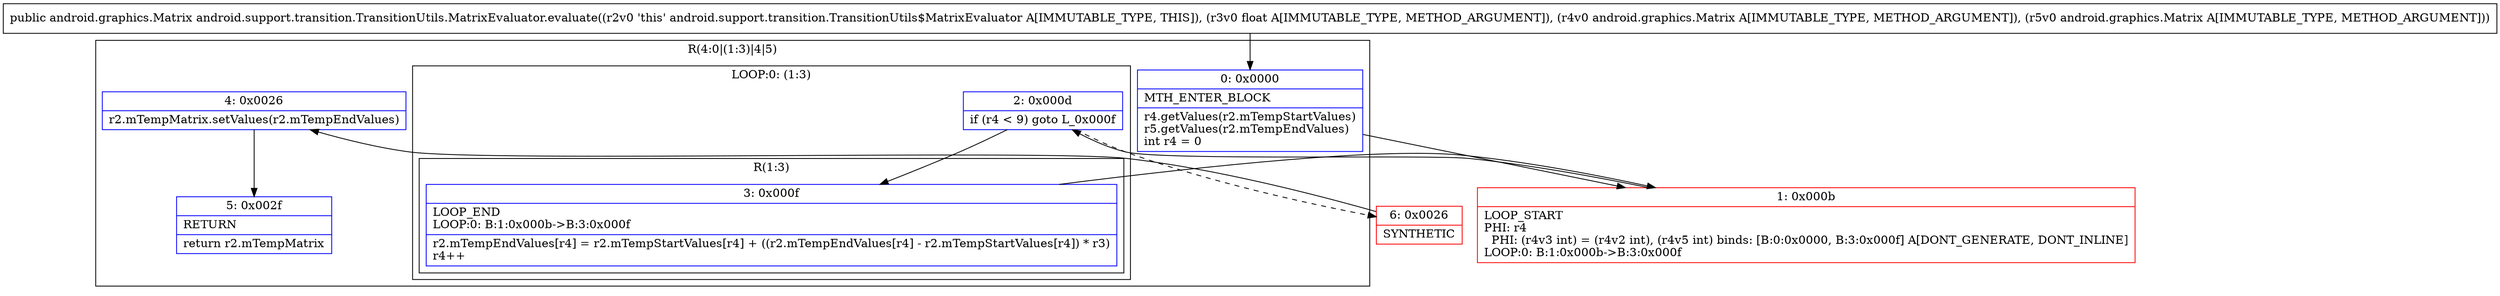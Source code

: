 digraph "CFG forandroid.support.transition.TransitionUtils.MatrixEvaluator.evaluate(FLandroid\/graphics\/Matrix;Landroid\/graphics\/Matrix;)Landroid\/graphics\/Matrix;" {
subgraph cluster_Region_1499732137 {
label = "R(4:0|(1:3)|4|5)";
node [shape=record,color=blue];
Node_0 [shape=record,label="{0\:\ 0x0000|MTH_ENTER_BLOCK\l|r4.getValues(r2.mTempStartValues)\lr5.getValues(r2.mTempEndValues)\lint r4 = 0\l}"];
subgraph cluster_LoopRegion_1353751580 {
label = "LOOP:0: (1:3)";
node [shape=record,color=blue];
Node_2 [shape=record,label="{2\:\ 0x000d|if (r4 \< 9) goto L_0x000f\l}"];
subgraph cluster_Region_578352362 {
label = "R(1:3)";
node [shape=record,color=blue];
Node_3 [shape=record,label="{3\:\ 0x000f|LOOP_END\lLOOP:0: B:1:0x000b\-\>B:3:0x000f\l|r2.mTempEndValues[r4] = r2.mTempStartValues[r4] + ((r2.mTempEndValues[r4] \- r2.mTempStartValues[r4]) * r3)\lr4++\l}"];
}
}
Node_4 [shape=record,label="{4\:\ 0x0026|r2.mTempMatrix.setValues(r2.mTempEndValues)\l}"];
Node_5 [shape=record,label="{5\:\ 0x002f|RETURN\l|return r2.mTempMatrix\l}"];
}
Node_1 [shape=record,color=red,label="{1\:\ 0x000b|LOOP_START\lPHI: r4 \l  PHI: (r4v3 int) = (r4v2 int), (r4v5 int) binds: [B:0:0x0000, B:3:0x000f] A[DONT_GENERATE, DONT_INLINE]\lLOOP:0: B:1:0x000b\-\>B:3:0x000f\l}"];
Node_6 [shape=record,color=red,label="{6\:\ 0x0026|SYNTHETIC\l}"];
MethodNode[shape=record,label="{public android.graphics.Matrix android.support.transition.TransitionUtils.MatrixEvaluator.evaluate((r2v0 'this' android.support.transition.TransitionUtils$MatrixEvaluator A[IMMUTABLE_TYPE, THIS]), (r3v0 float A[IMMUTABLE_TYPE, METHOD_ARGUMENT]), (r4v0 android.graphics.Matrix A[IMMUTABLE_TYPE, METHOD_ARGUMENT]), (r5v0 android.graphics.Matrix A[IMMUTABLE_TYPE, METHOD_ARGUMENT])) }"];
MethodNode -> Node_0;
Node_0 -> Node_1;
Node_2 -> Node_3;
Node_2 -> Node_6[style=dashed];
Node_3 -> Node_1;
Node_4 -> Node_5;
Node_1 -> Node_2;
Node_6 -> Node_4;
}

